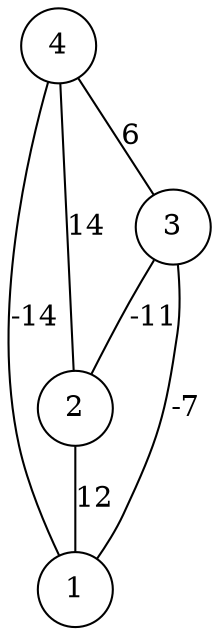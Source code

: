graph { 
	 fontname="Helvetica,Arial,sans-serif" 
	 node [shape = circle]; 
	 4 -- 1 [label = "-14"];
	 4 -- 2 [label = "14"];
	 4 -- 3 [label = "6"];
	 3 -- 1 [label = "-7"];
	 3 -- 2 [label = "-11"];
	 2 -- 1 [label = "12"];
	 1;
	 2;
	 3;
	 4;
}
